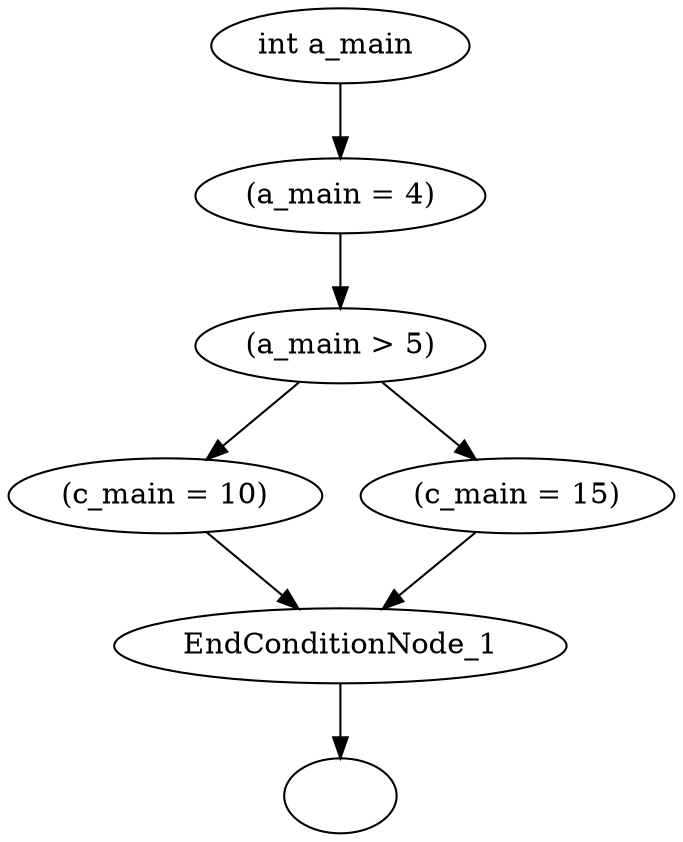 digraph {
"int a_main " -> "(a_main = 4)";
"(a_main = 4)" -> "(a_main > 5)";
"(a_main > 5)"->"(c_main = 10)";
"(a_main > 5)"->"(c_main = 15)";
"(c_main = 10)"->"EndConditionNode_1";
"(c_main = 15)"->"EndConditionNode_1";
"EndConditionNode_1" -> "";
}